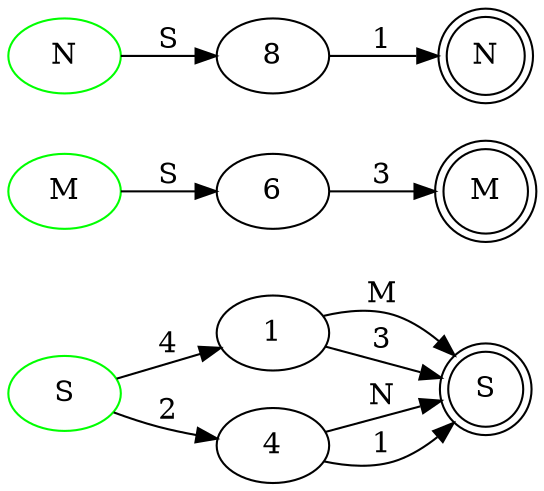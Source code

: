 digraph g
{
    rankdir = LR;

    0[label="S", color="green"];
    3[label="S",shape="doublecircle"];
    2[label="M", color="green"];
    7[label="M",shape="doublecircle"];
    5[label="N", color="green"];
    9[label="N",shape="doublecircle"];
    1;
    2;
    4;
    5;
    6;
    7;
    8;
    9;

    0 -> 1[label = "4"];
    1 -> 3[label = "M"];
    1 -> 3[label = "3"];

    0 -> 4[label = "2"];
    4 -> 3[label = "N"];
    4 -> 3[label = "1"];

    2 -> 6[label = "S"];
    6 -> 7[label = "3"];

    5 -> 8[label = "S"];
    8 -> 9[label = "1"];
}